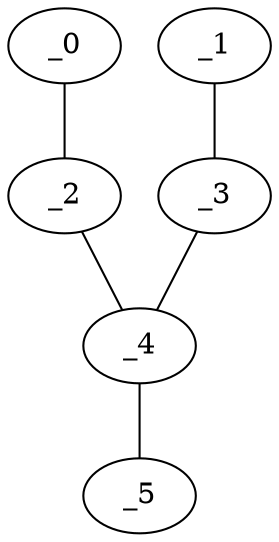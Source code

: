 graph KP1_0095 {
	_0	 [x="0.873944",
		y="3.53353"];
	_2	 [x="0.111241",
		y="0.447515"];
	_0 -- _2;
	_1	 [x="2.13596",
		y="2.65718"];
	_3	 [x="0.0755768",
		y="1.7403"];
	_1 -- _3;
	_4	 [x="1.91",
		y="0.63"];
	_2 -- _4;
	_3 -- _4;
	_5	 [x="0.70835",
		y="2.42432"];
	_4 -- _5;
}
